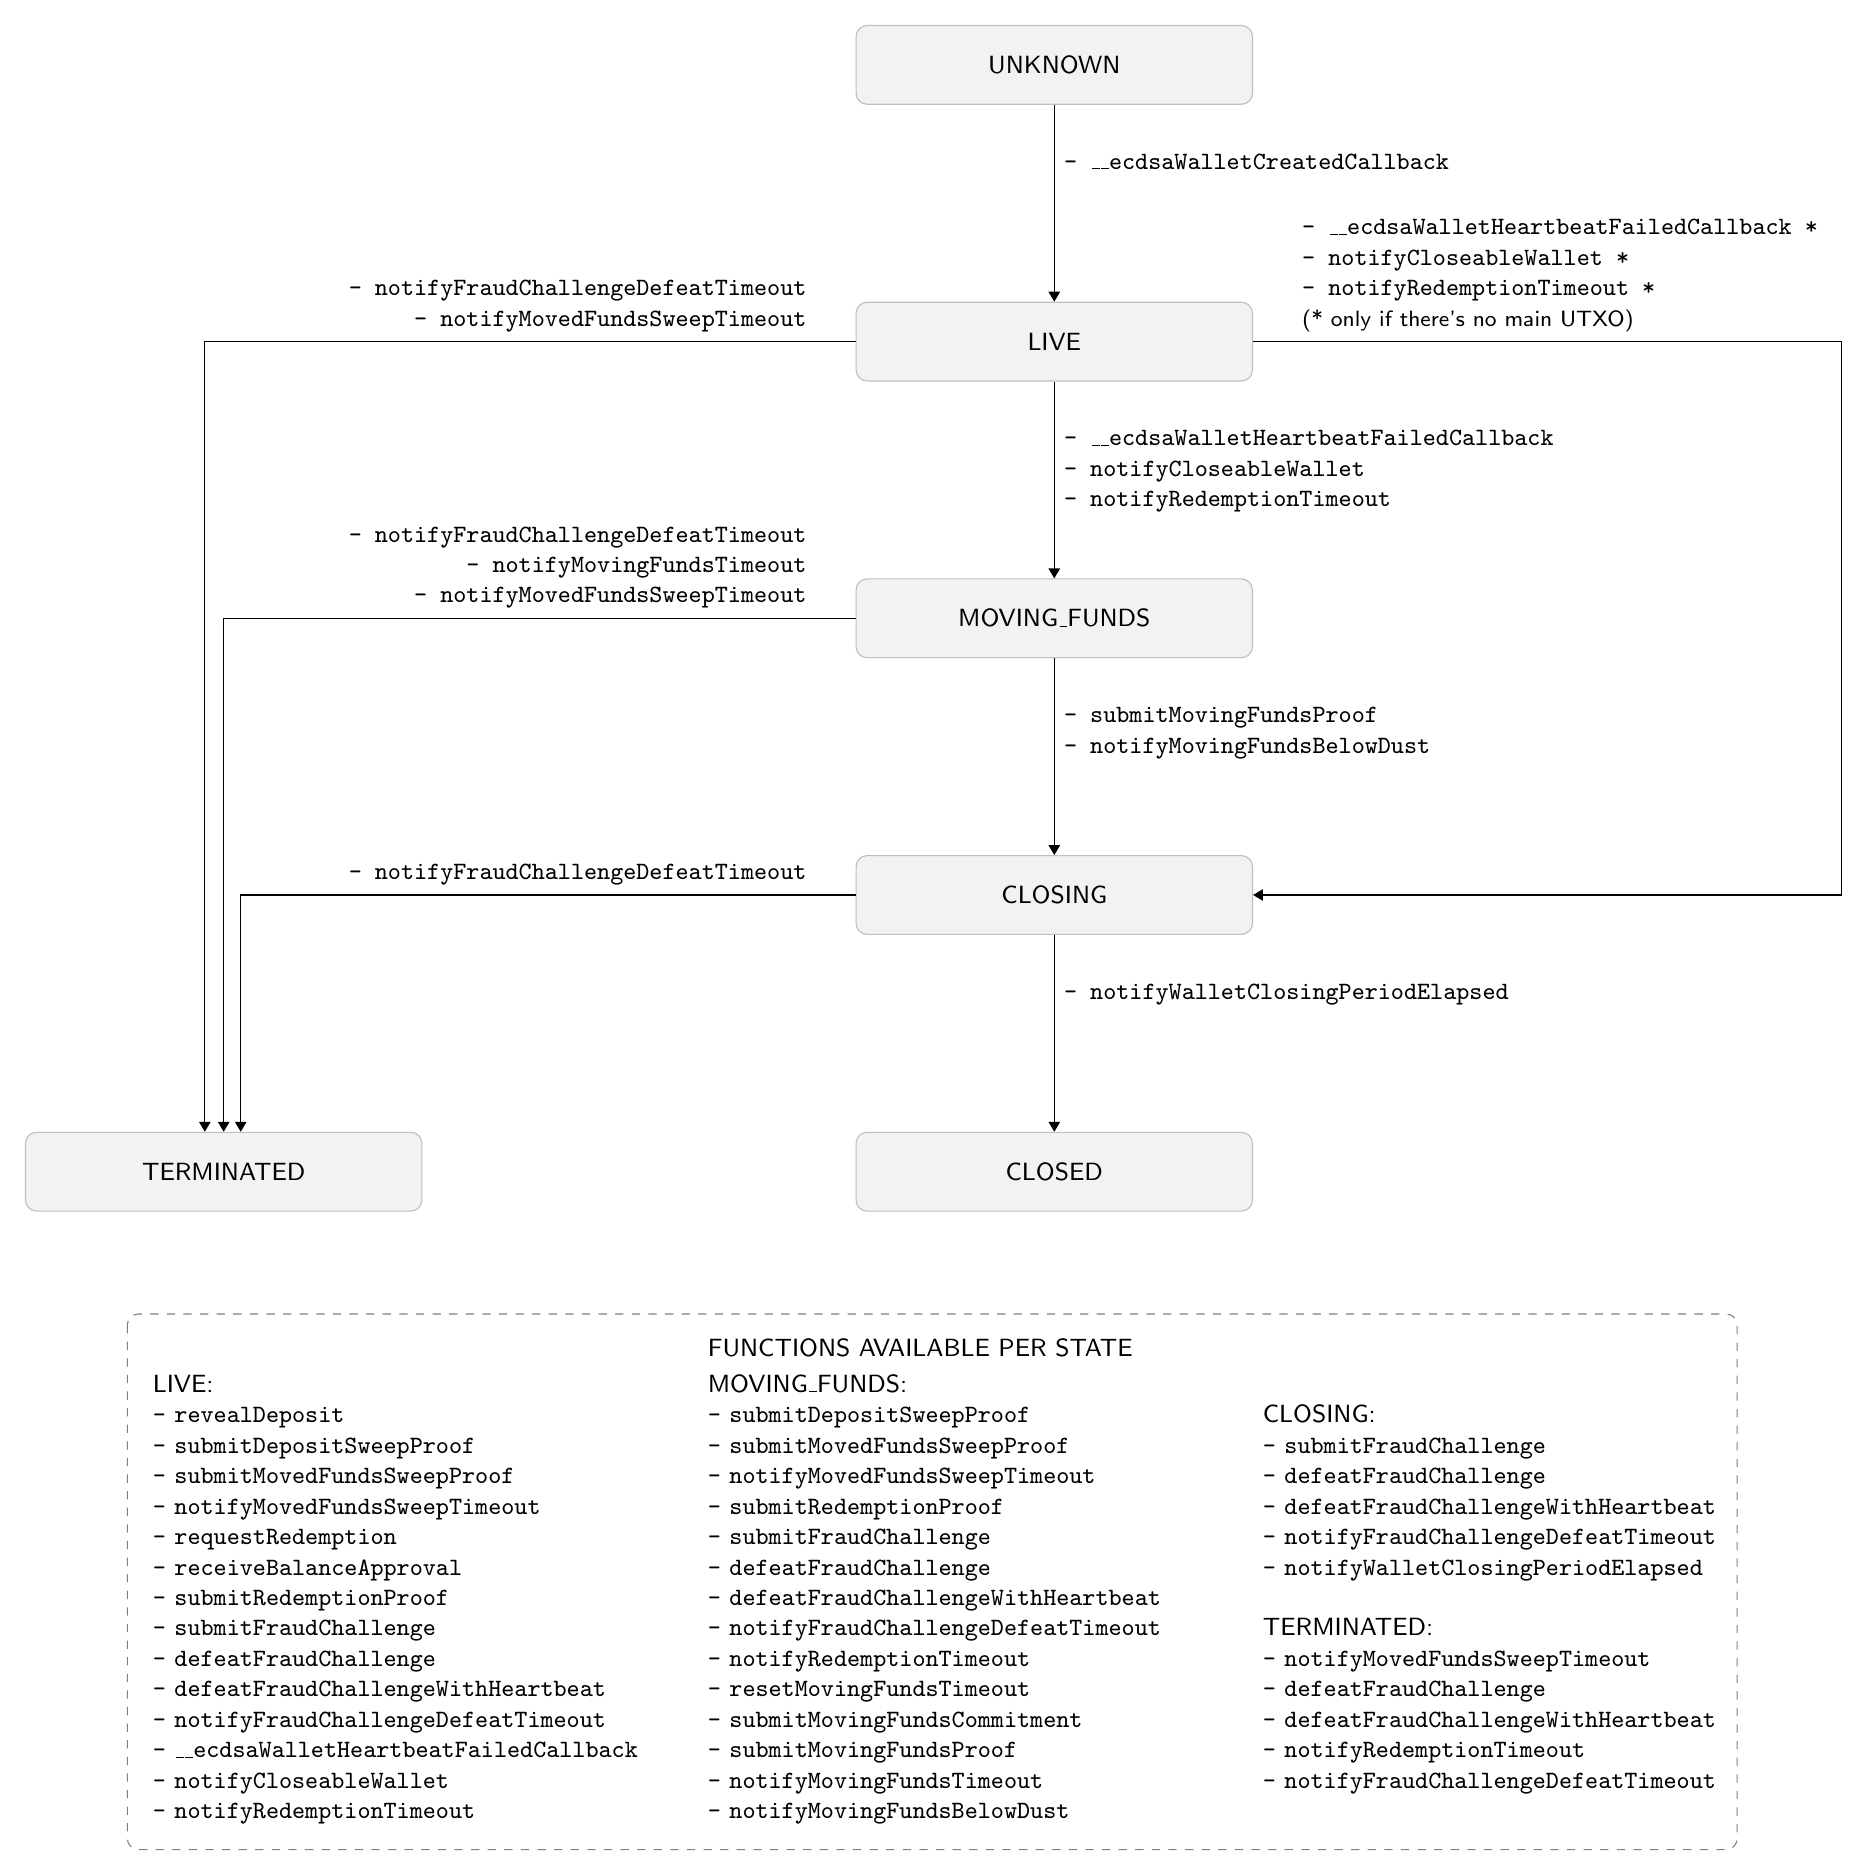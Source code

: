 % TIP: To generate `.pdf` file out of this `.tikz` file run:
% `pdflatex filename.tikz`.
% To install `pdflatex` on MacOS either run `brew install --cask mactex` (not
% recommended, downloads 4GB of data) or install `basictex` distribution plus
% needed packages (recommended, downloads only essential packages):
% ```
% brew install --cask basictex
% sudo tlmgr update --self
% sudo tlmgr install standalone
% sudo tlmgr install comment
% pdflatex <filename>.tikz
%```
% 
% To generate `.png` file out of `.pdf` on MacOS run:
% `convert -density 300 <filename>.pdf -resize 50% <filename>.png`.
% This requires installation of the `imagemagick` tool:
% `brew install imagemagick`.

\documentclass{standalone}%
\usepackage{tikz}%
\usepackage{comment}%
\usetikzlibrary{positioning,arrows.meta,backgrounds,shapes.multipart}%
\begin{document}%

% We need layers to draw the background
\pgfdeclarelayer{background}%
\pgfsetlayers{background,main}%

\begin{tikzpicture}[
% STYLES FOR NODES AND ARROWS
  every node/.style = {align=left,    % thanks to alignment we can have line breaks
                       font=\ttfamily\small},
        base/.style = {rectangle, draw=gray!50, rounded corners,
                       minimum width=5cm, minimum height=1cm,
                       text width=4.8cm, text centered, font=\sffamily\small},
       state/.style = {base, fill=gray!10},
         box/.style = {rectangle,
                       minimum width=7cm,
                       text width=6.8cm, font=\sffamily\small},
      node distance = 25mm,
                  > = Triangle,       % defines the arrow tip style when `->` is used
]
% STATES
% We position the nodes in relation to each other.

\node[state]                               (unknown)      {UNKNOWN};
\node[state, below=of unknown]             (live)         {LIVE};
\node[state, below=of live]                (movingFunds)  {MOVING\_FUNDS};
\node[state, below=of movingFunds]         (closing)      {CLOSING};
\node[state, below=of closing]             (closed)       {CLOSED};
\node[state, left=of closed, xshift=-3cm]  (terminated)   {TERMINATED};

% ARROWS
% 1. In place when line needed to bend more than once we specified relative
%  coordinates of the point that the arrow needs to pass.
% 2. To label the lines we create nodes with labels which we place 5mm from the
% beginning of the arrows (`pos=0` positions them at the beginning, `below
% right` defines where the text should be placed in relation to that position).
% Style of the labels is defined in `every node/.style`.

\draw[->](unknown)      --  node[below right, pos=0, yshift=-5mm, align=left] {- \_\_ecdsaWalletCreatedCallback}     (live);
\draw[->](live)         --  node[below right, pos=0, yshift=-5mm, align=left] {- \_\_ecdsaWalletHeartbeatFailedCallback\\
                                                                               - notifyCloseableWallet\\
                                                                               - notifyRedemptionTimeout}            (movingFunds);
\draw[->](movingFunds)  --  node[below right, pos=0, yshift=-5mm, align=left] {- submitMovingFundsProof\\
                                                                               - notifyMovingFundsBelowDust}         (closing);
\draw[->](closing)      --  node[below right, pos=0, yshift=-5mm, align=left] {- notifyWalletClosingPeriodElapsed}   (closed);
\draw[->](live)         -|  node[above right, pos=0, xshift=5mm, align=left]  {- \_\_ecdsaWalletHeartbeatFailedCallback *\\
                                                                               - notifyCloseableWallet *\\
                                                                               - notifyRedemptionTimeout *\\
                                                       \sffamily\footnotesize{(* only if there's no main UTXO)}}     +(10cm,0)
                        |-                                                                                           (closing);
\draw[->](live)         -|  node[above left, pos=0, xshift=-5mm, align=right] {- notifyFraudChallengeDefeatTimeout\\
                                                                               - notifyMovedFundsSweepTimeout}       ([xshift=-50mm]terminated);
\draw[->](movingFunds)  -|  node[above left, pos=0, xshift=-5mm, align=right] {- notifyFraudChallengeDefeatTimeout\\
                                                                               - notifyMovingFundsTimeout\\
                                                                               - notifyMovedFundsSweepTimeout}       (terminated);
\draw[->](closing)      -|  node[above left, pos=0, xshift=-5mm, align=right] {- notifyFraudChallengeDefeatTimeout}  ([xshift=15mm]terminated);


% TEXT BOX

\node [box, below = of closed, rectangle, xshift=-10mm, yshift=10mm] (box_label)
{FUNCTIONS AVAILABLE PER STATE\\ \hfill};

\node [box, below of=box_label, rectangle split, rectangle split horizontal, rectangle split parts=3, yshift=-5mm,](box_content)
{
LIVE:\\
  \ttfamily{
  - revealDeposit\\
  - submitDepositSweepProof\\
  - submitMovedFundsSweepProof\\
  - notifyMovedFundsSweepTimeout\\
  - requestRedemption\\
  - receiveBalanceApproval\\
  - submitRedemptionProof\\
  - submitFraudChallenge\\
  - defeatFraudChallenge\\
  - defeatFraudChallengeWithHeartbeat\\
  - notifyFraudChallengeDefeatTimeout\\
  - \_\_ecdsaWalletHeartbeatFailedCallback\\
  - notifyCloseableWallet\\
  - notifyRedemptionTimeout}
\nodepart{two} 
  MOVING\_FUNDS:\\
  \ttfamily{
  - submitDepositSweepProof\\
  - submitMovedFundsSweepProof\\
  - notifyMovedFundsSweepTimeout\\
  - submitRedemptionProof\\
  - submitFraudChallenge\\
  - defeatFraudChallenge\\
  - defeatFraudChallengeWithHeartbeat\\
  - notifyFraudChallengeDefeatTimeout\\
  - notifyRedemptionTimeout\\
  - resetMovingFundsTimeout \\
  - submitMovingFundsCommitment\\
  - submitMovingFundsProof\\
  - notifyMovingFundsTimeout\\
  - notifyMovingFundsBelowDust}
\nodepart{three}
  CLOSING:\\
  \ttfamily{
  - submitFraudChallenge\\
  - defeatFraudChallenge\\
  - defeatFraudChallengeWithHeartbeat\\
  - notifyFraudChallengeDefeatTimeout\\
  - notifyWalletClosingPeriodElapsed}
  \hfill\\
  \hfill\\
  \sffamily{
  TERMINATED:\\}
  \ttfamily{
  - notifyMovedFundsSweepTimeout\\
  - defeatFraudChallenge\\
  - defeatFraudChallengeWithHeartbeat\\
  - notifyRedemptionTimeout\\
  - notifyFraudChallengeDefeatTimeout}
};

\path (box_content.west |- box_label.north)+(-0.2,0.2) node (a) {};
\path (box_content.south -| box_content.east)+(-0.9,-0.2) node (b) {};
\path[rounded corners, draw=black!50, dashed] (a) rectangle (b);

% BACKGROUND
% To draw the background behind the nodes and other objects we use pgf layers. 
% We calculate top left and bottom right corners position of current canvas and
% construct white background between those points expanded by some small amount.
% This gives us nice little margin around the diagram.

\begin{pgfonlayer}{background}
  \path (current bounding box.north west)+(-0.2,0.2) node (a) {};
  \path (current bounding box.south east)+(+0.2,0) node (b) {};
  \path[fill=white] (a) rectangle (b);
\end{pgfonlayer}

\end{tikzpicture}
\end{document}